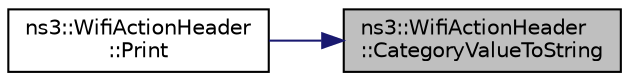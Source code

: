 digraph "ns3::WifiActionHeader::CategoryValueToString"
{
 // LATEX_PDF_SIZE
  edge [fontname="Helvetica",fontsize="10",labelfontname="Helvetica",labelfontsize="10"];
  node [fontname="Helvetica",fontsize="10",shape=record];
  rankdir="RL";
  Node1 [label="ns3::WifiActionHeader\l::CategoryValueToString",height=0.2,width=0.4,color="black", fillcolor="grey75", style="filled", fontcolor="black",tooltip="Category value to string function."];
  Node1 -> Node2 [dir="back",color="midnightblue",fontsize="10",style="solid",fontname="Helvetica"];
  Node2 [label="ns3::WifiActionHeader\l::Print",height=0.2,width=0.4,color="black", fillcolor="white", style="filled",URL="$classns3_1_1_wifi_action_header.html#a22860ba2596d0d20e317d2d4548aca3f",tooltip=" "];
}
